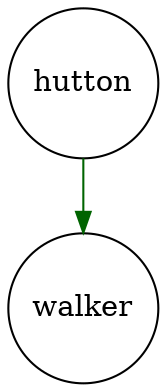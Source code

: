 digraph fullagr_hutton_walker { 
 K=0.6 
 "hutton" -> { "walker" } [color="darkgreen", arrowhead="normal", penwidth=1, href="#407"]; 
 "hutton" [shape="circle", fixedsize="true", height=1, width=1, style="filled", fillcolor="white", href="#hutton"]; 
 "walker" [shape="circle", fixedsize="true", height=1, width=1, style="filled", fillcolor="white", href="#walker"]; 

}